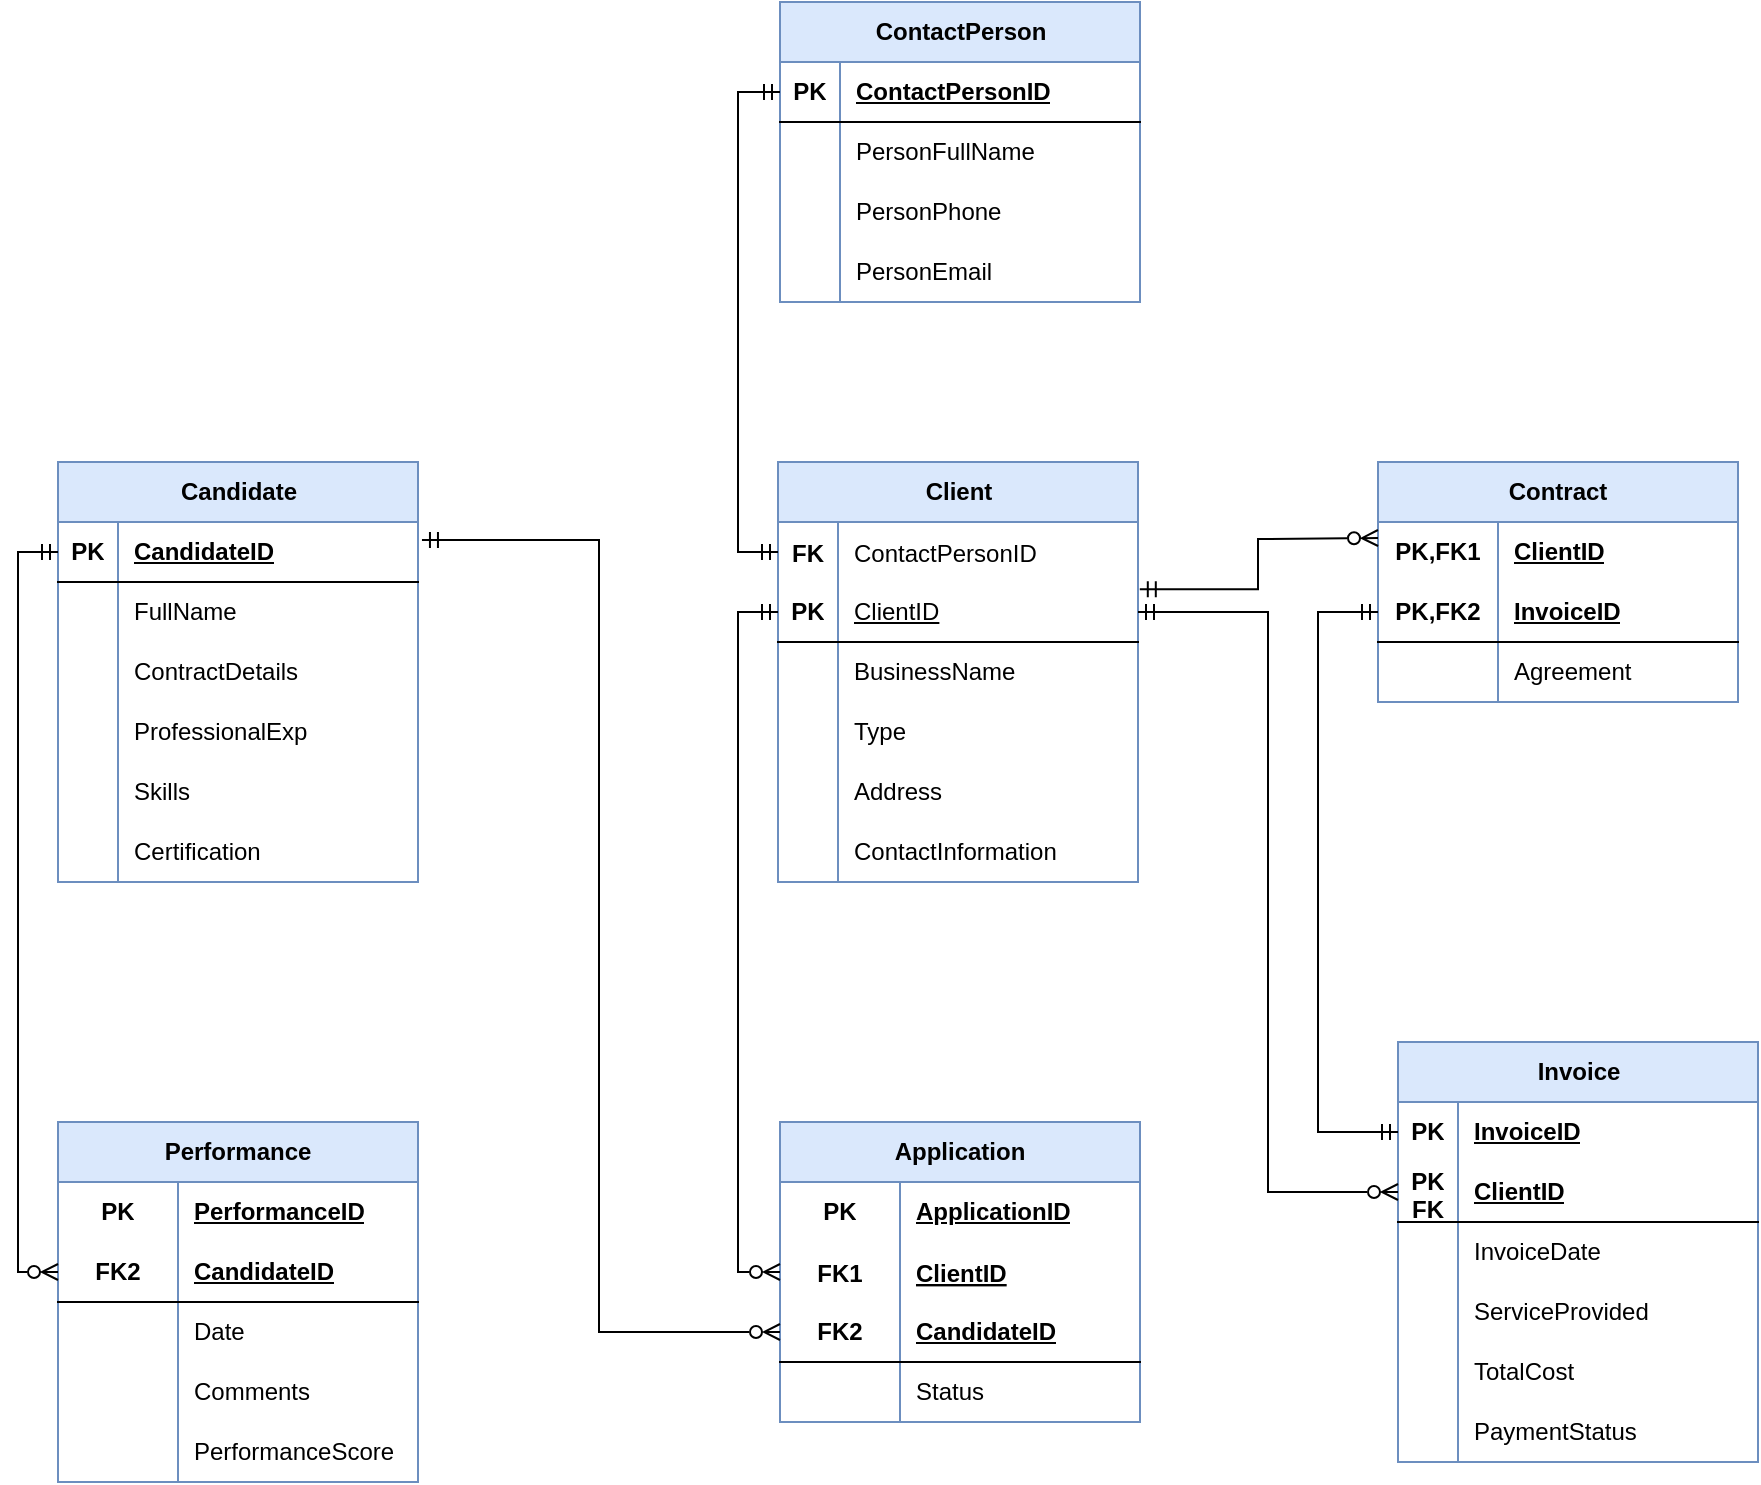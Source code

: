<mxfile version="24.8.4">
  <diagram name="Page-1" id="iANdqL5UlR2RPVAEIZ3q">
    <mxGraphModel dx="1246" dy="1506" grid="1" gridSize="10" guides="1" tooltips="1" connect="1" arrows="1" fold="1" page="1" pageScale="1" pageWidth="850" pageHeight="1100" math="0" shadow="0">
      <root>
        <mxCell id="0" />
        <mxCell id="1" parent="0" />
        <mxCell id="3N-NfQqyxG1lytPHWTCy-1" value="Candidate" style="shape=table;startSize=30;container=1;collapsible=1;childLayout=tableLayout;fixedRows=1;rowLines=0;fontStyle=1;align=center;resizeLast=1;html=1;fillColor=#dae8fc;strokeColor=#6c8ebf;" parent="1" vertex="1">
          <mxGeometry x="50" y="60" width="180" height="210" as="geometry" />
        </mxCell>
        <mxCell id="3N-NfQqyxG1lytPHWTCy-2" value="" style="shape=tableRow;horizontal=0;startSize=0;swimlaneHead=0;swimlaneBody=0;fillColor=none;collapsible=0;dropTarget=0;points=[[0,0.5],[1,0.5]];portConstraint=eastwest;top=0;left=0;right=0;bottom=1;" parent="3N-NfQqyxG1lytPHWTCy-1" vertex="1">
          <mxGeometry y="30" width="180" height="30" as="geometry" />
        </mxCell>
        <mxCell id="3N-NfQqyxG1lytPHWTCy-3" value="PK" style="shape=partialRectangle;connectable=0;fillColor=none;top=0;left=0;bottom=0;right=0;fontStyle=1;overflow=hidden;whiteSpace=wrap;html=1;" parent="3N-NfQqyxG1lytPHWTCy-2" vertex="1">
          <mxGeometry width="30" height="30" as="geometry">
            <mxRectangle width="30" height="30" as="alternateBounds" />
          </mxGeometry>
        </mxCell>
        <mxCell id="3N-NfQqyxG1lytPHWTCy-4" value="CandidateID" style="shape=partialRectangle;connectable=0;fillColor=none;top=0;left=0;bottom=0;right=0;align=left;spacingLeft=6;fontStyle=5;overflow=hidden;whiteSpace=wrap;html=1;" parent="3N-NfQqyxG1lytPHWTCy-2" vertex="1">
          <mxGeometry x="30" width="150" height="30" as="geometry">
            <mxRectangle width="150" height="30" as="alternateBounds" />
          </mxGeometry>
        </mxCell>
        <mxCell id="3N-NfQqyxG1lytPHWTCy-5" value="" style="shape=tableRow;horizontal=0;startSize=0;swimlaneHead=0;swimlaneBody=0;fillColor=none;collapsible=0;dropTarget=0;points=[[0,0.5],[1,0.5]];portConstraint=eastwest;top=0;left=0;right=0;bottom=0;" parent="3N-NfQqyxG1lytPHWTCy-1" vertex="1">
          <mxGeometry y="60" width="180" height="30" as="geometry" />
        </mxCell>
        <mxCell id="3N-NfQqyxG1lytPHWTCy-6" value="" style="shape=partialRectangle;connectable=0;fillColor=none;top=0;left=0;bottom=0;right=0;editable=1;overflow=hidden;whiteSpace=wrap;html=1;" parent="3N-NfQqyxG1lytPHWTCy-5" vertex="1">
          <mxGeometry width="30" height="30" as="geometry">
            <mxRectangle width="30" height="30" as="alternateBounds" />
          </mxGeometry>
        </mxCell>
        <mxCell id="3N-NfQqyxG1lytPHWTCy-7" value="FullName" style="shape=partialRectangle;connectable=0;fillColor=none;top=0;left=0;bottom=0;right=0;align=left;spacingLeft=6;overflow=hidden;whiteSpace=wrap;html=1;" parent="3N-NfQqyxG1lytPHWTCy-5" vertex="1">
          <mxGeometry x="30" width="150" height="30" as="geometry">
            <mxRectangle width="150" height="30" as="alternateBounds" />
          </mxGeometry>
        </mxCell>
        <mxCell id="3N-NfQqyxG1lytPHWTCy-8" value="" style="shape=tableRow;horizontal=0;startSize=0;swimlaneHead=0;swimlaneBody=0;fillColor=none;collapsible=0;dropTarget=0;points=[[0,0.5],[1,0.5]];portConstraint=eastwest;top=0;left=0;right=0;bottom=0;" parent="3N-NfQqyxG1lytPHWTCy-1" vertex="1">
          <mxGeometry y="90" width="180" height="30" as="geometry" />
        </mxCell>
        <mxCell id="3N-NfQqyxG1lytPHWTCy-9" value="" style="shape=partialRectangle;connectable=0;fillColor=none;top=0;left=0;bottom=0;right=0;editable=1;overflow=hidden;whiteSpace=wrap;html=1;" parent="3N-NfQqyxG1lytPHWTCy-8" vertex="1">
          <mxGeometry width="30" height="30" as="geometry">
            <mxRectangle width="30" height="30" as="alternateBounds" />
          </mxGeometry>
        </mxCell>
        <mxCell id="3N-NfQqyxG1lytPHWTCy-10" value="ContractDetails" style="shape=partialRectangle;connectable=0;fillColor=none;top=0;left=0;bottom=0;right=0;align=left;spacingLeft=6;overflow=hidden;whiteSpace=wrap;html=1;" parent="3N-NfQqyxG1lytPHWTCy-8" vertex="1">
          <mxGeometry x="30" width="150" height="30" as="geometry">
            <mxRectangle width="150" height="30" as="alternateBounds" />
          </mxGeometry>
        </mxCell>
        <mxCell id="3N-NfQqyxG1lytPHWTCy-11" value="" style="shape=tableRow;horizontal=0;startSize=0;swimlaneHead=0;swimlaneBody=0;fillColor=none;collapsible=0;dropTarget=0;points=[[0,0.5],[1,0.5]];portConstraint=eastwest;top=0;left=0;right=0;bottom=0;" parent="3N-NfQqyxG1lytPHWTCy-1" vertex="1">
          <mxGeometry y="120" width="180" height="30" as="geometry" />
        </mxCell>
        <mxCell id="3N-NfQqyxG1lytPHWTCy-12" value="" style="shape=partialRectangle;connectable=0;fillColor=none;top=0;left=0;bottom=0;right=0;editable=1;overflow=hidden;whiteSpace=wrap;html=1;" parent="3N-NfQqyxG1lytPHWTCy-11" vertex="1">
          <mxGeometry width="30" height="30" as="geometry">
            <mxRectangle width="30" height="30" as="alternateBounds" />
          </mxGeometry>
        </mxCell>
        <mxCell id="3N-NfQqyxG1lytPHWTCy-13" value="ProfessionalExp" style="shape=partialRectangle;connectable=0;fillColor=none;top=0;left=0;bottom=0;right=0;align=left;spacingLeft=6;overflow=hidden;whiteSpace=wrap;html=1;" parent="3N-NfQqyxG1lytPHWTCy-11" vertex="1">
          <mxGeometry x="30" width="150" height="30" as="geometry">
            <mxRectangle width="150" height="30" as="alternateBounds" />
          </mxGeometry>
        </mxCell>
        <mxCell id="3N-NfQqyxG1lytPHWTCy-14" value="" style="shape=tableRow;horizontal=0;startSize=0;swimlaneHead=0;swimlaneBody=0;fillColor=none;collapsible=0;dropTarget=0;points=[[0,0.5],[1,0.5]];portConstraint=eastwest;top=0;left=0;right=0;bottom=0;" parent="3N-NfQqyxG1lytPHWTCy-1" vertex="1">
          <mxGeometry y="150" width="180" height="30" as="geometry" />
        </mxCell>
        <mxCell id="3N-NfQqyxG1lytPHWTCy-15" value="" style="shape=partialRectangle;connectable=0;fillColor=none;top=0;left=0;bottom=0;right=0;editable=1;overflow=hidden;whiteSpace=wrap;html=1;" parent="3N-NfQqyxG1lytPHWTCy-14" vertex="1">
          <mxGeometry width="30" height="30" as="geometry">
            <mxRectangle width="30" height="30" as="alternateBounds" />
          </mxGeometry>
        </mxCell>
        <mxCell id="3N-NfQqyxG1lytPHWTCy-16" value="Skills" style="shape=partialRectangle;connectable=0;fillColor=none;top=0;left=0;bottom=0;right=0;align=left;spacingLeft=6;overflow=hidden;whiteSpace=wrap;html=1;" parent="3N-NfQqyxG1lytPHWTCy-14" vertex="1">
          <mxGeometry x="30" width="150" height="30" as="geometry">
            <mxRectangle width="150" height="30" as="alternateBounds" />
          </mxGeometry>
        </mxCell>
        <mxCell id="3N-NfQqyxG1lytPHWTCy-17" value="" style="shape=tableRow;horizontal=0;startSize=0;swimlaneHead=0;swimlaneBody=0;fillColor=none;collapsible=0;dropTarget=0;points=[[0,0.5],[1,0.5]];portConstraint=eastwest;top=0;left=0;right=0;bottom=0;" parent="3N-NfQqyxG1lytPHWTCy-1" vertex="1">
          <mxGeometry y="180" width="180" height="30" as="geometry" />
        </mxCell>
        <mxCell id="3N-NfQqyxG1lytPHWTCy-18" value="" style="shape=partialRectangle;connectable=0;fillColor=none;top=0;left=0;bottom=0;right=0;editable=1;overflow=hidden;whiteSpace=wrap;html=1;" parent="3N-NfQqyxG1lytPHWTCy-17" vertex="1">
          <mxGeometry width="30" height="30" as="geometry">
            <mxRectangle width="30" height="30" as="alternateBounds" />
          </mxGeometry>
        </mxCell>
        <mxCell id="3N-NfQqyxG1lytPHWTCy-19" value="Certification" style="shape=partialRectangle;connectable=0;fillColor=none;top=0;left=0;bottom=0;right=0;align=left;spacingLeft=6;overflow=hidden;whiteSpace=wrap;html=1;" parent="3N-NfQqyxG1lytPHWTCy-17" vertex="1">
          <mxGeometry x="30" width="150" height="30" as="geometry">
            <mxRectangle width="150" height="30" as="alternateBounds" />
          </mxGeometry>
        </mxCell>
        <mxCell id="3N-NfQqyxG1lytPHWTCy-23" value="Client" style="shape=table;startSize=30;container=1;collapsible=1;childLayout=tableLayout;fixedRows=1;rowLines=0;fontStyle=1;align=center;resizeLast=1;html=1;fillColor=#dae8fc;strokeColor=#6c8ebf;" parent="1" vertex="1">
          <mxGeometry x="410" y="60" width="180" height="210" as="geometry" />
        </mxCell>
        <mxCell id="3N-NfQqyxG1lytPHWTCy-166" value="" style="shape=tableRow;horizontal=0;startSize=0;swimlaneHead=0;swimlaneBody=0;fillColor=none;collapsible=0;dropTarget=0;points=[[0,0.5],[1,0.5]];portConstraint=eastwest;top=0;left=0;right=0;bottom=0;" parent="3N-NfQqyxG1lytPHWTCy-23" vertex="1">
          <mxGeometry y="30" width="180" height="30" as="geometry" />
        </mxCell>
        <mxCell id="3N-NfQqyxG1lytPHWTCy-167" value="FK" style="shape=partialRectangle;connectable=0;fillColor=none;top=0;left=0;bottom=0;right=0;editable=1;overflow=hidden;fontStyle=1" parent="3N-NfQqyxG1lytPHWTCy-166" vertex="1">
          <mxGeometry width="30" height="30" as="geometry">
            <mxRectangle width="30" height="30" as="alternateBounds" />
          </mxGeometry>
        </mxCell>
        <mxCell id="3N-NfQqyxG1lytPHWTCy-168" value="ContactPersonID" style="shape=partialRectangle;connectable=0;fillColor=none;top=0;left=0;bottom=0;right=0;align=left;spacingLeft=6;overflow=hidden;" parent="3N-NfQqyxG1lytPHWTCy-166" vertex="1">
          <mxGeometry x="30" width="150" height="30" as="geometry">
            <mxRectangle width="150" height="30" as="alternateBounds" />
          </mxGeometry>
        </mxCell>
        <mxCell id="3N-NfQqyxG1lytPHWTCy-24" value="" style="shape=tableRow;horizontal=0;startSize=0;swimlaneHead=0;swimlaneBody=0;fillColor=none;collapsible=0;dropTarget=0;points=[[0,0.5],[1,0.5]];portConstraint=eastwest;top=0;left=0;right=0;bottom=1;" parent="3N-NfQqyxG1lytPHWTCy-23" vertex="1">
          <mxGeometry y="60" width="180" height="30" as="geometry" />
        </mxCell>
        <mxCell id="3N-NfQqyxG1lytPHWTCy-25" value="PK" style="shape=partialRectangle;connectable=0;fillColor=none;top=0;left=0;bottom=0;right=0;fontStyle=1;overflow=hidden;whiteSpace=wrap;html=1;" parent="3N-NfQqyxG1lytPHWTCy-24" vertex="1">
          <mxGeometry width="30" height="30" as="geometry">
            <mxRectangle width="30" height="30" as="alternateBounds" />
          </mxGeometry>
        </mxCell>
        <mxCell id="3N-NfQqyxG1lytPHWTCy-26" value="&lt;span style=&quot;font-weight: 400; text-wrap-mode: nowrap;&quot;&gt;ClientID&lt;/span&gt;" style="shape=partialRectangle;connectable=0;fillColor=none;top=0;left=0;bottom=0;right=0;align=left;spacingLeft=6;fontStyle=5;overflow=hidden;whiteSpace=wrap;html=1;" parent="3N-NfQqyxG1lytPHWTCy-24" vertex="1">
          <mxGeometry x="30" width="150" height="30" as="geometry">
            <mxRectangle width="150" height="30" as="alternateBounds" />
          </mxGeometry>
        </mxCell>
        <mxCell id="3N-NfQqyxG1lytPHWTCy-27" value="" style="shape=tableRow;horizontal=0;startSize=0;swimlaneHead=0;swimlaneBody=0;fillColor=none;collapsible=0;dropTarget=0;points=[[0,0.5],[1,0.5]];portConstraint=eastwest;top=0;left=0;right=0;bottom=0;" parent="3N-NfQqyxG1lytPHWTCy-23" vertex="1">
          <mxGeometry y="90" width="180" height="30" as="geometry" />
        </mxCell>
        <mxCell id="3N-NfQqyxG1lytPHWTCy-28" value="" style="shape=partialRectangle;connectable=0;fillColor=none;top=0;left=0;bottom=0;right=0;editable=1;overflow=hidden;whiteSpace=wrap;html=1;" parent="3N-NfQqyxG1lytPHWTCy-27" vertex="1">
          <mxGeometry width="30" height="30" as="geometry">
            <mxRectangle width="30" height="30" as="alternateBounds" />
          </mxGeometry>
        </mxCell>
        <mxCell id="3N-NfQqyxG1lytPHWTCy-29" value="BusinessName" style="shape=partialRectangle;connectable=0;fillColor=none;top=0;left=0;bottom=0;right=0;align=left;spacingLeft=6;overflow=hidden;whiteSpace=wrap;html=1;" parent="3N-NfQqyxG1lytPHWTCy-27" vertex="1">
          <mxGeometry x="30" width="150" height="30" as="geometry">
            <mxRectangle width="150" height="30" as="alternateBounds" />
          </mxGeometry>
        </mxCell>
        <mxCell id="3N-NfQqyxG1lytPHWTCy-33" value="" style="shape=tableRow;horizontal=0;startSize=0;swimlaneHead=0;swimlaneBody=0;fillColor=none;collapsible=0;dropTarget=0;points=[[0,0.5],[1,0.5]];portConstraint=eastwest;top=0;left=0;right=0;bottom=0;" parent="3N-NfQqyxG1lytPHWTCy-23" vertex="1">
          <mxGeometry y="120" width="180" height="30" as="geometry" />
        </mxCell>
        <mxCell id="3N-NfQqyxG1lytPHWTCy-34" value="" style="shape=partialRectangle;connectable=0;fillColor=none;top=0;left=0;bottom=0;right=0;editable=1;overflow=hidden;whiteSpace=wrap;html=1;" parent="3N-NfQqyxG1lytPHWTCy-33" vertex="1">
          <mxGeometry width="30" height="30" as="geometry">
            <mxRectangle width="30" height="30" as="alternateBounds" />
          </mxGeometry>
        </mxCell>
        <mxCell id="3N-NfQqyxG1lytPHWTCy-35" value="Type" style="shape=partialRectangle;connectable=0;fillColor=none;top=0;left=0;bottom=0;right=0;align=left;spacingLeft=6;overflow=hidden;whiteSpace=wrap;html=1;" parent="3N-NfQqyxG1lytPHWTCy-33" vertex="1">
          <mxGeometry x="30" width="150" height="30" as="geometry">
            <mxRectangle width="150" height="30" as="alternateBounds" />
          </mxGeometry>
        </mxCell>
        <mxCell id="3N-NfQqyxG1lytPHWTCy-36" value="" style="shape=tableRow;horizontal=0;startSize=0;swimlaneHead=0;swimlaneBody=0;fillColor=none;collapsible=0;dropTarget=0;points=[[0,0.5],[1,0.5]];portConstraint=eastwest;top=0;left=0;right=0;bottom=0;" parent="3N-NfQqyxG1lytPHWTCy-23" vertex="1">
          <mxGeometry y="150" width="180" height="30" as="geometry" />
        </mxCell>
        <mxCell id="3N-NfQqyxG1lytPHWTCy-37" value="" style="shape=partialRectangle;connectable=0;fillColor=none;top=0;left=0;bottom=0;right=0;editable=1;overflow=hidden;whiteSpace=wrap;html=1;" parent="3N-NfQqyxG1lytPHWTCy-36" vertex="1">
          <mxGeometry width="30" height="30" as="geometry">
            <mxRectangle width="30" height="30" as="alternateBounds" />
          </mxGeometry>
        </mxCell>
        <mxCell id="3N-NfQqyxG1lytPHWTCy-38" value="Address" style="shape=partialRectangle;connectable=0;fillColor=none;top=0;left=0;bottom=0;right=0;align=left;spacingLeft=6;overflow=hidden;whiteSpace=wrap;html=1;" parent="3N-NfQqyxG1lytPHWTCy-36" vertex="1">
          <mxGeometry x="30" width="150" height="30" as="geometry">
            <mxRectangle width="150" height="30" as="alternateBounds" />
          </mxGeometry>
        </mxCell>
        <mxCell id="3N-NfQqyxG1lytPHWTCy-39" value="" style="shape=tableRow;horizontal=0;startSize=0;swimlaneHead=0;swimlaneBody=0;fillColor=none;collapsible=0;dropTarget=0;points=[[0,0.5],[1,0.5]];portConstraint=eastwest;top=0;left=0;right=0;bottom=0;" parent="3N-NfQqyxG1lytPHWTCy-23" vertex="1">
          <mxGeometry y="180" width="180" height="30" as="geometry" />
        </mxCell>
        <mxCell id="3N-NfQqyxG1lytPHWTCy-40" value="" style="shape=partialRectangle;connectable=0;fillColor=none;top=0;left=0;bottom=0;right=0;editable=1;overflow=hidden;whiteSpace=wrap;html=1;" parent="3N-NfQqyxG1lytPHWTCy-39" vertex="1">
          <mxGeometry width="30" height="30" as="geometry">
            <mxRectangle width="30" height="30" as="alternateBounds" />
          </mxGeometry>
        </mxCell>
        <mxCell id="3N-NfQqyxG1lytPHWTCy-41" value="ContactInformation" style="shape=partialRectangle;connectable=0;fillColor=none;top=0;left=0;bottom=0;right=0;align=left;spacingLeft=6;overflow=hidden;whiteSpace=wrap;html=1;" parent="3N-NfQqyxG1lytPHWTCy-39" vertex="1">
          <mxGeometry x="30" width="150" height="30" as="geometry">
            <mxRectangle width="150" height="30" as="alternateBounds" />
          </mxGeometry>
        </mxCell>
        <mxCell id="3N-NfQqyxG1lytPHWTCy-55" value="Invoice" style="shape=table;startSize=30;container=1;collapsible=1;childLayout=tableLayout;fixedRows=1;rowLines=0;fontStyle=1;align=center;resizeLast=1;html=1;fillColor=#dae8fc;strokeColor=#6c8ebf;" parent="1" vertex="1">
          <mxGeometry x="720" y="350" width="180" height="210" as="geometry" />
        </mxCell>
        <mxCell id="3N-NfQqyxG1lytPHWTCy-148" value="" style="shape=tableRow;horizontal=0;startSize=0;swimlaneHead=0;swimlaneBody=0;fillColor=none;collapsible=0;dropTarget=0;points=[[0,0.5],[1,0.5]];portConstraint=eastwest;top=0;left=0;right=0;bottom=0;" parent="3N-NfQqyxG1lytPHWTCy-55" vertex="1">
          <mxGeometry y="30" width="180" height="30" as="geometry" />
        </mxCell>
        <mxCell id="3N-NfQqyxG1lytPHWTCy-149" value="&lt;b&gt;PK&lt;/b&gt;" style="shape=partialRectangle;connectable=0;fillColor=none;top=0;left=0;bottom=0;right=0;fontStyle=0;overflow=hidden;whiteSpace=wrap;html=1;" parent="3N-NfQqyxG1lytPHWTCy-148" vertex="1">
          <mxGeometry width="30" height="30" as="geometry">
            <mxRectangle width="30" height="30" as="alternateBounds" />
          </mxGeometry>
        </mxCell>
        <mxCell id="3N-NfQqyxG1lytPHWTCy-150" value="&lt;span style=&quot;font-weight: 700; text-decoration-line: underline;&quot;&gt;InvoiceID&lt;/span&gt;" style="shape=partialRectangle;connectable=0;fillColor=none;top=0;left=0;bottom=0;right=0;align=left;spacingLeft=6;fontStyle=0;overflow=hidden;whiteSpace=wrap;html=1;" parent="3N-NfQqyxG1lytPHWTCy-148" vertex="1">
          <mxGeometry x="30" width="150" height="30" as="geometry">
            <mxRectangle width="150" height="30" as="alternateBounds" />
          </mxGeometry>
        </mxCell>
        <mxCell id="3N-NfQqyxG1lytPHWTCy-56" value="" style="shape=tableRow;horizontal=0;startSize=0;swimlaneHead=0;swimlaneBody=0;fillColor=none;collapsible=0;dropTarget=0;points=[[0,0.5],[1,0.5]];portConstraint=eastwest;top=0;left=0;right=0;bottom=1;" parent="3N-NfQqyxG1lytPHWTCy-55" vertex="1">
          <mxGeometry y="60" width="180" height="30" as="geometry" />
        </mxCell>
        <mxCell id="3N-NfQqyxG1lytPHWTCy-57" value="PK&lt;div&gt;FK&lt;/div&gt;" style="shape=partialRectangle;connectable=0;fillColor=none;top=0;left=0;bottom=0;right=0;fontStyle=1;overflow=hidden;whiteSpace=wrap;html=1;" parent="3N-NfQqyxG1lytPHWTCy-56" vertex="1">
          <mxGeometry width="30" height="30" as="geometry">
            <mxRectangle width="30" height="30" as="alternateBounds" />
          </mxGeometry>
        </mxCell>
        <mxCell id="3N-NfQqyxG1lytPHWTCy-58" value="ClientID" style="shape=partialRectangle;connectable=0;fillColor=none;top=0;left=0;bottom=0;right=0;align=left;spacingLeft=6;fontStyle=5;overflow=hidden;whiteSpace=wrap;html=1;" parent="3N-NfQqyxG1lytPHWTCy-56" vertex="1">
          <mxGeometry x="30" width="150" height="30" as="geometry">
            <mxRectangle width="150" height="30" as="alternateBounds" />
          </mxGeometry>
        </mxCell>
        <mxCell id="3N-NfQqyxG1lytPHWTCy-59" value="" style="shape=tableRow;horizontal=0;startSize=0;swimlaneHead=0;swimlaneBody=0;fillColor=none;collapsible=0;dropTarget=0;points=[[0,0.5],[1,0.5]];portConstraint=eastwest;top=0;left=0;right=0;bottom=0;" parent="3N-NfQqyxG1lytPHWTCy-55" vertex="1">
          <mxGeometry y="90" width="180" height="30" as="geometry" />
        </mxCell>
        <mxCell id="3N-NfQqyxG1lytPHWTCy-60" value="" style="shape=partialRectangle;connectable=0;fillColor=none;top=0;left=0;bottom=0;right=0;editable=1;overflow=hidden;whiteSpace=wrap;html=1;" parent="3N-NfQqyxG1lytPHWTCy-59" vertex="1">
          <mxGeometry width="30" height="30" as="geometry">
            <mxRectangle width="30" height="30" as="alternateBounds" />
          </mxGeometry>
        </mxCell>
        <mxCell id="3N-NfQqyxG1lytPHWTCy-61" value="InvoiceDate" style="shape=partialRectangle;connectable=0;fillColor=none;top=0;left=0;bottom=0;right=0;align=left;spacingLeft=6;overflow=hidden;whiteSpace=wrap;html=1;" parent="3N-NfQqyxG1lytPHWTCy-59" vertex="1">
          <mxGeometry x="30" width="150" height="30" as="geometry">
            <mxRectangle width="150" height="30" as="alternateBounds" />
          </mxGeometry>
        </mxCell>
        <mxCell id="3N-NfQqyxG1lytPHWTCy-62" value="" style="shape=tableRow;horizontal=0;startSize=0;swimlaneHead=0;swimlaneBody=0;fillColor=none;collapsible=0;dropTarget=0;points=[[0,0.5],[1,0.5]];portConstraint=eastwest;top=0;left=0;right=0;bottom=0;" parent="3N-NfQqyxG1lytPHWTCy-55" vertex="1">
          <mxGeometry y="120" width="180" height="30" as="geometry" />
        </mxCell>
        <mxCell id="3N-NfQqyxG1lytPHWTCy-63" value="" style="shape=partialRectangle;connectable=0;fillColor=none;top=0;left=0;bottom=0;right=0;editable=1;overflow=hidden;whiteSpace=wrap;html=1;" parent="3N-NfQqyxG1lytPHWTCy-62" vertex="1">
          <mxGeometry width="30" height="30" as="geometry">
            <mxRectangle width="30" height="30" as="alternateBounds" />
          </mxGeometry>
        </mxCell>
        <mxCell id="3N-NfQqyxG1lytPHWTCy-64" value="ServiceProvided" style="shape=partialRectangle;connectable=0;fillColor=none;top=0;left=0;bottom=0;right=0;align=left;spacingLeft=6;overflow=hidden;whiteSpace=wrap;html=1;" parent="3N-NfQqyxG1lytPHWTCy-62" vertex="1">
          <mxGeometry x="30" width="150" height="30" as="geometry">
            <mxRectangle width="150" height="30" as="alternateBounds" />
          </mxGeometry>
        </mxCell>
        <mxCell id="3N-NfQqyxG1lytPHWTCy-65" value="" style="shape=tableRow;horizontal=0;startSize=0;swimlaneHead=0;swimlaneBody=0;fillColor=none;collapsible=0;dropTarget=0;points=[[0,0.5],[1,0.5]];portConstraint=eastwest;top=0;left=0;right=0;bottom=0;" parent="3N-NfQqyxG1lytPHWTCy-55" vertex="1">
          <mxGeometry y="150" width="180" height="30" as="geometry" />
        </mxCell>
        <mxCell id="3N-NfQqyxG1lytPHWTCy-66" value="" style="shape=partialRectangle;connectable=0;fillColor=none;top=0;left=0;bottom=0;right=0;editable=1;overflow=hidden;whiteSpace=wrap;html=1;" parent="3N-NfQqyxG1lytPHWTCy-65" vertex="1">
          <mxGeometry width="30" height="30" as="geometry">
            <mxRectangle width="30" height="30" as="alternateBounds" />
          </mxGeometry>
        </mxCell>
        <mxCell id="3N-NfQqyxG1lytPHWTCy-67" value="TotalCost" style="shape=partialRectangle;connectable=0;fillColor=none;top=0;left=0;bottom=0;right=0;align=left;spacingLeft=6;overflow=hidden;whiteSpace=wrap;html=1;" parent="3N-NfQqyxG1lytPHWTCy-65" vertex="1">
          <mxGeometry x="30" width="150" height="30" as="geometry">
            <mxRectangle width="150" height="30" as="alternateBounds" />
          </mxGeometry>
        </mxCell>
        <mxCell id="3N-NfQqyxG1lytPHWTCy-81" value="" style="shape=tableRow;horizontal=0;startSize=0;swimlaneHead=0;swimlaneBody=0;fillColor=none;collapsible=0;dropTarget=0;points=[[0,0.5],[1,0.5]];portConstraint=eastwest;top=0;left=0;right=0;bottom=0;" parent="3N-NfQqyxG1lytPHWTCy-55" vertex="1">
          <mxGeometry y="180" width="180" height="30" as="geometry" />
        </mxCell>
        <mxCell id="3N-NfQqyxG1lytPHWTCy-82" value="" style="shape=partialRectangle;connectable=0;fillColor=none;top=0;left=0;bottom=0;right=0;editable=1;overflow=hidden;whiteSpace=wrap;html=1;" parent="3N-NfQqyxG1lytPHWTCy-81" vertex="1">
          <mxGeometry width="30" height="30" as="geometry">
            <mxRectangle width="30" height="30" as="alternateBounds" />
          </mxGeometry>
        </mxCell>
        <mxCell id="3N-NfQqyxG1lytPHWTCy-83" value="PaymentStatus" style="shape=partialRectangle;connectable=0;fillColor=none;top=0;left=0;bottom=0;right=0;align=left;spacingLeft=6;overflow=hidden;whiteSpace=wrap;html=1;" parent="3N-NfQqyxG1lytPHWTCy-81" vertex="1">
          <mxGeometry x="30" width="150" height="30" as="geometry">
            <mxRectangle width="150" height="30" as="alternateBounds" />
          </mxGeometry>
        </mxCell>
        <mxCell id="3N-NfQqyxG1lytPHWTCy-68" value="Contract" style="shape=table;startSize=30;container=1;collapsible=1;childLayout=tableLayout;fixedRows=1;rowLines=0;fontStyle=1;align=center;resizeLast=1;html=1;whiteSpace=wrap;fillColor=#dae8fc;strokeColor=#6c8ebf;" parent="1" vertex="1">
          <mxGeometry x="710" y="60" width="180" height="120" as="geometry" />
        </mxCell>
        <mxCell id="3N-NfQqyxG1lytPHWTCy-69" value="" style="shape=tableRow;horizontal=0;startSize=0;swimlaneHead=0;swimlaneBody=0;fillColor=none;collapsible=0;dropTarget=0;points=[[0,0.5],[1,0.5]];portConstraint=eastwest;top=0;left=0;right=0;bottom=0;html=1;" parent="3N-NfQqyxG1lytPHWTCy-68" vertex="1">
          <mxGeometry y="30" width="180" height="30" as="geometry" />
        </mxCell>
        <mxCell id="3N-NfQqyxG1lytPHWTCy-70" value="PK,FK1" style="shape=partialRectangle;connectable=0;fillColor=none;top=0;left=0;bottom=0;right=0;fontStyle=1;overflow=hidden;html=1;whiteSpace=wrap;" parent="3N-NfQqyxG1lytPHWTCy-69" vertex="1">
          <mxGeometry width="60" height="30" as="geometry">
            <mxRectangle width="60" height="30" as="alternateBounds" />
          </mxGeometry>
        </mxCell>
        <mxCell id="3N-NfQqyxG1lytPHWTCy-71" value="ClientID" style="shape=partialRectangle;connectable=0;fillColor=none;top=0;left=0;bottom=0;right=0;align=left;spacingLeft=6;fontStyle=5;overflow=hidden;html=1;whiteSpace=wrap;" parent="3N-NfQqyxG1lytPHWTCy-69" vertex="1">
          <mxGeometry x="60" width="120" height="30" as="geometry">
            <mxRectangle width="120" height="30" as="alternateBounds" />
          </mxGeometry>
        </mxCell>
        <mxCell id="3N-NfQqyxG1lytPHWTCy-72" value="" style="shape=tableRow;horizontal=0;startSize=0;swimlaneHead=0;swimlaneBody=0;fillColor=none;collapsible=0;dropTarget=0;points=[[0,0.5],[1,0.5]];portConstraint=eastwest;top=0;left=0;right=0;bottom=1;html=1;" parent="3N-NfQqyxG1lytPHWTCy-68" vertex="1">
          <mxGeometry y="60" width="180" height="30" as="geometry" />
        </mxCell>
        <mxCell id="3N-NfQqyxG1lytPHWTCy-73" value="PK,FK2" style="shape=partialRectangle;connectable=0;fillColor=none;top=0;left=0;bottom=0;right=0;fontStyle=1;overflow=hidden;html=1;whiteSpace=wrap;" parent="3N-NfQqyxG1lytPHWTCy-72" vertex="1">
          <mxGeometry width="60" height="30" as="geometry">
            <mxRectangle width="60" height="30" as="alternateBounds" />
          </mxGeometry>
        </mxCell>
        <mxCell id="3N-NfQqyxG1lytPHWTCy-74" value="InvoiceID" style="shape=partialRectangle;connectable=0;fillColor=none;top=0;left=0;bottom=0;right=0;align=left;spacingLeft=6;fontStyle=5;overflow=hidden;html=1;whiteSpace=wrap;" parent="3N-NfQqyxG1lytPHWTCy-72" vertex="1">
          <mxGeometry x="60" width="120" height="30" as="geometry">
            <mxRectangle width="120" height="30" as="alternateBounds" />
          </mxGeometry>
        </mxCell>
        <mxCell id="3N-NfQqyxG1lytPHWTCy-75" value="" style="shape=tableRow;horizontal=0;startSize=0;swimlaneHead=0;swimlaneBody=0;fillColor=none;collapsible=0;dropTarget=0;points=[[0,0.5],[1,0.5]];portConstraint=eastwest;top=0;left=0;right=0;bottom=0;html=1;" parent="3N-NfQqyxG1lytPHWTCy-68" vertex="1">
          <mxGeometry y="90" width="180" height="30" as="geometry" />
        </mxCell>
        <mxCell id="3N-NfQqyxG1lytPHWTCy-76" value="" style="shape=partialRectangle;connectable=0;fillColor=none;top=0;left=0;bottom=0;right=0;editable=1;overflow=hidden;html=1;whiteSpace=wrap;" parent="3N-NfQqyxG1lytPHWTCy-75" vertex="1">
          <mxGeometry width="60" height="30" as="geometry">
            <mxRectangle width="60" height="30" as="alternateBounds" />
          </mxGeometry>
        </mxCell>
        <mxCell id="3N-NfQqyxG1lytPHWTCy-77" value="Agreement" style="shape=partialRectangle;connectable=0;fillColor=none;top=0;left=0;bottom=0;right=0;align=left;spacingLeft=6;overflow=hidden;html=1;whiteSpace=wrap;" parent="3N-NfQqyxG1lytPHWTCy-75" vertex="1">
          <mxGeometry x="60" width="120" height="30" as="geometry">
            <mxRectangle width="120" height="30" as="alternateBounds" />
          </mxGeometry>
        </mxCell>
        <mxCell id="3N-NfQqyxG1lytPHWTCy-100" value="Application" style="shape=table;startSize=30;container=1;collapsible=1;childLayout=tableLayout;fixedRows=1;rowLines=0;fontStyle=1;align=center;resizeLast=1;html=1;whiteSpace=wrap;fillColor=#dae8fc;strokeColor=#6c8ebf;" parent="1" vertex="1">
          <mxGeometry x="411" y="390" width="180" height="150" as="geometry" />
        </mxCell>
        <mxCell id="3N-NfQqyxG1lytPHWTCy-101" value="" style="shape=tableRow;horizontal=0;startSize=0;swimlaneHead=0;swimlaneBody=0;fillColor=none;collapsible=0;dropTarget=0;points=[[0,0.5],[1,0.5]];portConstraint=eastwest;top=0;left=0;right=0;bottom=0;html=1;" parent="3N-NfQqyxG1lytPHWTCy-100" vertex="1">
          <mxGeometry y="30" width="180" height="30" as="geometry" />
        </mxCell>
        <mxCell id="3N-NfQqyxG1lytPHWTCy-102" value="PK" style="shape=partialRectangle;connectable=0;fillColor=none;top=0;left=0;bottom=0;right=0;fontStyle=1;overflow=hidden;html=1;whiteSpace=wrap;" parent="3N-NfQqyxG1lytPHWTCy-101" vertex="1">
          <mxGeometry width="60" height="30" as="geometry">
            <mxRectangle width="60" height="30" as="alternateBounds" />
          </mxGeometry>
        </mxCell>
        <mxCell id="3N-NfQqyxG1lytPHWTCy-103" value="ApplicationID" style="shape=partialRectangle;connectable=0;fillColor=none;top=0;left=0;bottom=0;right=0;align=left;spacingLeft=6;fontStyle=5;overflow=hidden;html=1;whiteSpace=wrap;" parent="3N-NfQqyxG1lytPHWTCy-101" vertex="1">
          <mxGeometry x="60" width="120" height="30" as="geometry">
            <mxRectangle width="120" height="30" as="alternateBounds" />
          </mxGeometry>
        </mxCell>
        <mxCell id="3N-NfQqyxG1lytPHWTCy-114" value="" style="shape=tableRow;horizontal=0;startSize=0;swimlaneHead=0;swimlaneBody=0;fillColor=none;collapsible=0;dropTarget=0;points=[[0,0.5],[1,0.5]];portConstraint=eastwest;top=0;left=0;right=0;bottom=0;" parent="3N-NfQqyxG1lytPHWTCy-100" vertex="1">
          <mxGeometry y="60" width="180" height="30" as="geometry" />
        </mxCell>
        <mxCell id="3N-NfQqyxG1lytPHWTCy-115" value="FK1" style="shape=partialRectangle;connectable=0;fillColor=none;top=0;left=0;bottom=0;right=0;editable=1;overflow=hidden;fontStyle=1" parent="3N-NfQqyxG1lytPHWTCy-114" vertex="1">
          <mxGeometry width="60" height="30" as="geometry">
            <mxRectangle width="60" height="30" as="alternateBounds" />
          </mxGeometry>
        </mxCell>
        <mxCell id="3N-NfQqyxG1lytPHWTCy-116" value="ClientID" style="shape=partialRectangle;connectable=0;fillColor=none;top=0;left=0;bottom=0;right=0;align=left;spacingLeft=6;overflow=hidden;fontStyle=5" parent="3N-NfQqyxG1lytPHWTCy-114" vertex="1">
          <mxGeometry x="60" width="120" height="30" as="geometry">
            <mxRectangle width="120" height="30" as="alternateBounds" />
          </mxGeometry>
        </mxCell>
        <mxCell id="3N-NfQqyxG1lytPHWTCy-104" value="" style="shape=tableRow;horizontal=0;startSize=0;swimlaneHead=0;swimlaneBody=0;fillColor=none;collapsible=0;dropTarget=0;points=[[0,0.5],[1,0.5]];portConstraint=eastwest;top=0;left=0;right=0;bottom=1;html=1;" parent="3N-NfQqyxG1lytPHWTCy-100" vertex="1">
          <mxGeometry y="90" width="180" height="30" as="geometry" />
        </mxCell>
        <mxCell id="3N-NfQqyxG1lytPHWTCy-105" value="FK2" style="shape=partialRectangle;connectable=0;fillColor=none;top=0;left=0;bottom=0;right=0;fontStyle=1;overflow=hidden;html=1;whiteSpace=wrap;" parent="3N-NfQqyxG1lytPHWTCy-104" vertex="1">
          <mxGeometry width="60" height="30" as="geometry">
            <mxRectangle width="60" height="30" as="alternateBounds" />
          </mxGeometry>
        </mxCell>
        <mxCell id="3N-NfQqyxG1lytPHWTCy-106" value="CandidateID" style="shape=partialRectangle;connectable=0;fillColor=none;top=0;left=0;bottom=0;right=0;align=left;spacingLeft=6;fontStyle=5;overflow=hidden;html=1;whiteSpace=wrap;" parent="3N-NfQqyxG1lytPHWTCy-104" vertex="1">
          <mxGeometry x="60" width="120" height="30" as="geometry">
            <mxRectangle width="120" height="30" as="alternateBounds" />
          </mxGeometry>
        </mxCell>
        <mxCell id="3N-NfQqyxG1lytPHWTCy-107" value="" style="shape=tableRow;horizontal=0;startSize=0;swimlaneHead=0;swimlaneBody=0;fillColor=none;collapsible=0;dropTarget=0;points=[[0,0.5],[1,0.5]];portConstraint=eastwest;top=0;left=0;right=0;bottom=0;html=1;" parent="3N-NfQqyxG1lytPHWTCy-100" vertex="1">
          <mxGeometry y="120" width="180" height="30" as="geometry" />
        </mxCell>
        <mxCell id="3N-NfQqyxG1lytPHWTCy-108" value="" style="shape=partialRectangle;connectable=0;fillColor=none;top=0;left=0;bottom=0;right=0;editable=1;overflow=hidden;html=1;whiteSpace=wrap;" parent="3N-NfQqyxG1lytPHWTCy-107" vertex="1">
          <mxGeometry width="60" height="30" as="geometry">
            <mxRectangle width="60" height="30" as="alternateBounds" />
          </mxGeometry>
        </mxCell>
        <mxCell id="3N-NfQqyxG1lytPHWTCy-109" value="Status" style="shape=partialRectangle;connectable=0;fillColor=none;top=0;left=0;bottom=0;right=0;align=left;spacingLeft=6;overflow=hidden;html=1;whiteSpace=wrap;" parent="3N-NfQqyxG1lytPHWTCy-107" vertex="1">
          <mxGeometry x="60" width="120" height="30" as="geometry">
            <mxRectangle width="120" height="30" as="alternateBounds" />
          </mxGeometry>
        </mxCell>
        <mxCell id="3N-NfQqyxG1lytPHWTCy-117" value="Performance" style="shape=table;startSize=30;container=1;collapsible=1;childLayout=tableLayout;fixedRows=1;rowLines=0;fontStyle=1;align=center;resizeLast=1;html=1;whiteSpace=wrap;fillColor=#dae8fc;strokeColor=#6c8ebf;" parent="1" vertex="1">
          <mxGeometry x="50" y="390" width="180" height="180" as="geometry" />
        </mxCell>
        <mxCell id="3N-NfQqyxG1lytPHWTCy-118" value="" style="shape=tableRow;horizontal=0;startSize=0;swimlaneHead=0;swimlaneBody=0;fillColor=none;collapsible=0;dropTarget=0;points=[[0,0.5],[1,0.5]];portConstraint=eastwest;top=0;left=0;right=0;bottom=0;html=1;" parent="3N-NfQqyxG1lytPHWTCy-117" vertex="1">
          <mxGeometry y="30" width="180" height="30" as="geometry" />
        </mxCell>
        <mxCell id="3N-NfQqyxG1lytPHWTCy-119" value="PK" style="shape=partialRectangle;connectable=0;fillColor=none;top=0;left=0;bottom=0;right=0;fontStyle=1;overflow=hidden;html=1;whiteSpace=wrap;" parent="3N-NfQqyxG1lytPHWTCy-118" vertex="1">
          <mxGeometry width="60" height="30" as="geometry">
            <mxRectangle width="60" height="30" as="alternateBounds" />
          </mxGeometry>
        </mxCell>
        <mxCell id="3N-NfQqyxG1lytPHWTCy-120" value="PerformanceID" style="shape=partialRectangle;connectable=0;fillColor=none;top=0;left=0;bottom=0;right=0;align=left;spacingLeft=6;fontStyle=5;overflow=hidden;html=1;whiteSpace=wrap;" parent="3N-NfQqyxG1lytPHWTCy-118" vertex="1">
          <mxGeometry x="60" width="120" height="30" as="geometry">
            <mxRectangle width="120" height="30" as="alternateBounds" />
          </mxGeometry>
        </mxCell>
        <mxCell id="3N-NfQqyxG1lytPHWTCy-121" value="" style="shape=tableRow;horizontal=0;startSize=0;swimlaneHead=0;swimlaneBody=0;fillColor=none;collapsible=0;dropTarget=0;points=[[0,0.5],[1,0.5]];portConstraint=eastwest;top=0;left=0;right=0;bottom=1;html=1;" parent="3N-NfQqyxG1lytPHWTCy-117" vertex="1">
          <mxGeometry y="60" width="180" height="30" as="geometry" />
        </mxCell>
        <mxCell id="3N-NfQqyxG1lytPHWTCy-122" value="FK2" style="shape=partialRectangle;connectable=0;fillColor=none;top=0;left=0;bottom=0;right=0;fontStyle=1;overflow=hidden;html=1;whiteSpace=wrap;" parent="3N-NfQqyxG1lytPHWTCy-121" vertex="1">
          <mxGeometry width="60" height="30" as="geometry">
            <mxRectangle width="60" height="30" as="alternateBounds" />
          </mxGeometry>
        </mxCell>
        <mxCell id="3N-NfQqyxG1lytPHWTCy-123" value="CandidateID" style="shape=partialRectangle;connectable=0;fillColor=none;top=0;left=0;bottom=0;right=0;align=left;spacingLeft=6;fontStyle=5;overflow=hidden;html=1;whiteSpace=wrap;" parent="3N-NfQqyxG1lytPHWTCy-121" vertex="1">
          <mxGeometry x="60" width="120" height="30" as="geometry">
            <mxRectangle width="120" height="30" as="alternateBounds" />
          </mxGeometry>
        </mxCell>
        <mxCell id="3N-NfQqyxG1lytPHWTCy-124" value="" style="shape=tableRow;horizontal=0;startSize=0;swimlaneHead=0;swimlaneBody=0;fillColor=none;collapsible=0;dropTarget=0;points=[[0,0.5],[1,0.5]];portConstraint=eastwest;top=0;left=0;right=0;bottom=0;html=1;" parent="3N-NfQqyxG1lytPHWTCy-117" vertex="1">
          <mxGeometry y="90" width="180" height="30" as="geometry" />
        </mxCell>
        <mxCell id="3N-NfQqyxG1lytPHWTCy-125" value="" style="shape=partialRectangle;connectable=0;fillColor=none;top=0;left=0;bottom=0;right=0;editable=1;overflow=hidden;html=1;whiteSpace=wrap;" parent="3N-NfQqyxG1lytPHWTCy-124" vertex="1">
          <mxGeometry width="60" height="30" as="geometry">
            <mxRectangle width="60" height="30" as="alternateBounds" />
          </mxGeometry>
        </mxCell>
        <mxCell id="3N-NfQqyxG1lytPHWTCy-126" value="Date" style="shape=partialRectangle;connectable=0;fillColor=none;top=0;left=0;bottom=0;right=0;align=left;spacingLeft=6;overflow=hidden;html=1;whiteSpace=wrap;" parent="3N-NfQqyxG1lytPHWTCy-124" vertex="1">
          <mxGeometry x="60" width="120" height="30" as="geometry">
            <mxRectangle width="120" height="30" as="alternateBounds" />
          </mxGeometry>
        </mxCell>
        <mxCell id="3N-NfQqyxG1lytPHWTCy-127" value="" style="shape=tableRow;horizontal=0;startSize=0;swimlaneHead=0;swimlaneBody=0;fillColor=none;collapsible=0;dropTarget=0;points=[[0,0.5],[1,0.5]];portConstraint=eastwest;top=0;left=0;right=0;bottom=0;html=1;" parent="3N-NfQqyxG1lytPHWTCy-117" vertex="1">
          <mxGeometry y="120" width="180" height="30" as="geometry" />
        </mxCell>
        <mxCell id="3N-NfQqyxG1lytPHWTCy-128" value="" style="shape=partialRectangle;connectable=0;fillColor=none;top=0;left=0;bottom=0;right=0;editable=1;overflow=hidden;html=1;whiteSpace=wrap;" parent="3N-NfQqyxG1lytPHWTCy-127" vertex="1">
          <mxGeometry width="60" height="30" as="geometry">
            <mxRectangle width="60" height="30" as="alternateBounds" />
          </mxGeometry>
        </mxCell>
        <mxCell id="3N-NfQqyxG1lytPHWTCy-129" value="Comments" style="shape=partialRectangle;connectable=0;fillColor=none;top=0;left=0;bottom=0;right=0;align=left;spacingLeft=6;overflow=hidden;html=1;whiteSpace=wrap;" parent="3N-NfQqyxG1lytPHWTCy-127" vertex="1">
          <mxGeometry x="60" width="120" height="30" as="geometry">
            <mxRectangle width="120" height="30" as="alternateBounds" />
          </mxGeometry>
        </mxCell>
        <mxCell id="3N-NfQqyxG1lytPHWTCy-130" value="" style="shape=tableRow;horizontal=0;startSize=0;swimlaneHead=0;swimlaneBody=0;fillColor=none;collapsible=0;dropTarget=0;points=[[0,0.5],[1,0.5]];portConstraint=eastwest;top=0;left=0;right=0;bottom=0;html=1;" parent="3N-NfQqyxG1lytPHWTCy-117" vertex="1">
          <mxGeometry y="150" width="180" height="30" as="geometry" />
        </mxCell>
        <mxCell id="3N-NfQqyxG1lytPHWTCy-131" value="" style="shape=partialRectangle;connectable=0;fillColor=none;top=0;left=0;bottom=0;right=0;editable=1;overflow=hidden;html=1;whiteSpace=wrap;" parent="3N-NfQqyxG1lytPHWTCy-130" vertex="1">
          <mxGeometry width="60" height="30" as="geometry">
            <mxRectangle width="60" height="30" as="alternateBounds" />
          </mxGeometry>
        </mxCell>
        <mxCell id="3N-NfQqyxG1lytPHWTCy-132" value="PerformanceScore" style="shape=partialRectangle;connectable=0;fillColor=none;top=0;left=0;bottom=0;right=0;align=left;spacingLeft=6;overflow=hidden;html=1;whiteSpace=wrap;" parent="3N-NfQqyxG1lytPHWTCy-130" vertex="1">
          <mxGeometry x="60" width="120" height="30" as="geometry">
            <mxRectangle width="120" height="30" as="alternateBounds" />
          </mxGeometry>
        </mxCell>
        <mxCell id="3N-NfQqyxG1lytPHWTCy-133" style="edgeStyle=orthogonalEdgeStyle;rounded=0;orthogonalLoop=1;jettySize=auto;html=1;exitX=0;exitY=0.5;exitDx=0;exitDy=0;entryX=0;entryY=0.5;entryDx=0;entryDy=0;endArrow=ERzeroToMany;endFill=0;startArrow=ERmandOne;startFill=0;" parent="1" source="3N-NfQqyxG1lytPHWTCy-2" target="3N-NfQqyxG1lytPHWTCy-121" edge="1">
          <mxGeometry relative="1" as="geometry">
            <Array as="points">
              <mxPoint x="30" y="105" />
              <mxPoint x="30" y="465" />
            </Array>
          </mxGeometry>
        </mxCell>
        <mxCell id="3N-NfQqyxG1lytPHWTCy-134" style="edgeStyle=orthogonalEdgeStyle;rounded=0;orthogonalLoop=1;jettySize=auto;html=1;exitX=0;exitY=0.5;exitDx=0;exitDy=0;entryX=0;entryY=0.5;entryDx=0;entryDy=0;endArrow=ERzeroToMany;endFill=0;startArrow=ERmandOne;startFill=0;" parent="1" source="3N-NfQqyxG1lytPHWTCy-24" target="3N-NfQqyxG1lytPHWTCy-114" edge="1">
          <mxGeometry relative="1" as="geometry" />
        </mxCell>
        <mxCell id="3N-NfQqyxG1lytPHWTCy-135" style="edgeStyle=orthogonalEdgeStyle;rounded=0;orthogonalLoop=1;jettySize=auto;html=1;exitX=0;exitY=0.5;exitDx=0;exitDy=0;entryX=1.011;entryY=0.3;entryDx=0;entryDy=0;entryPerimeter=0;endArrow=ERmandOne;endFill=0;startArrow=ERzeroToMany;startFill=0;" parent="1" source="3N-NfQqyxG1lytPHWTCy-104" target="3N-NfQqyxG1lytPHWTCy-2" edge="1">
          <mxGeometry relative="1" as="geometry" />
        </mxCell>
        <mxCell id="3N-NfQqyxG1lytPHWTCy-140" style="edgeStyle=orthogonalEdgeStyle;rounded=0;orthogonalLoop=1;jettySize=auto;html=1;entryX=0;entryY=0.5;entryDx=0;entryDy=0;endArrow=ERmandOne;endFill=0;startArrow=ERmandOne;startFill=0;" parent="1" source="3N-NfQqyxG1lytPHWTCy-72" target="3N-NfQqyxG1lytPHWTCy-148" edge="1">
          <mxGeometry relative="1" as="geometry">
            <Array as="points">
              <mxPoint x="680" y="135" />
              <mxPoint x="680" y="395" />
            </Array>
          </mxGeometry>
        </mxCell>
        <mxCell id="3N-NfQqyxG1lytPHWTCy-142" style="edgeStyle=orthogonalEdgeStyle;rounded=0;orthogonalLoop=1;jettySize=auto;html=1;entryX=0;entryY=0.5;entryDx=0;entryDy=0;endArrow=ERzeroToMany;endFill=0;startArrow=ERmandOne;startFill=0;exitX=1.005;exitY=1.119;exitDx=0;exitDy=0;exitPerimeter=0;" parent="1" source="3N-NfQqyxG1lytPHWTCy-166" edge="1">
          <mxGeometry relative="1" as="geometry">
            <mxPoint x="590.0" y="98.0" as="sourcePoint" />
            <mxPoint x="710.0" y="98.0" as="targetPoint" />
          </mxGeometry>
        </mxCell>
        <mxCell id="3N-NfQqyxG1lytPHWTCy-152" style="edgeStyle=orthogonalEdgeStyle;rounded=0;orthogonalLoop=1;jettySize=auto;html=1;exitX=1;exitY=0.5;exitDx=0;exitDy=0;entryX=0;entryY=0.5;entryDx=0;entryDy=0;endArrow=ERzeroToMany;endFill=0;startArrow=ERmandOne;startFill=0;" parent="1" source="3N-NfQqyxG1lytPHWTCy-24" target="3N-NfQqyxG1lytPHWTCy-56" edge="1">
          <mxGeometry relative="1" as="geometry" />
        </mxCell>
        <mxCell id="3N-NfQqyxG1lytPHWTCy-153" value="ContactPerson" style="shape=table;startSize=30;container=1;collapsible=1;childLayout=tableLayout;fixedRows=1;rowLines=0;fontStyle=1;align=center;resizeLast=1;html=1;fillColor=#dae8fc;strokeColor=#6c8ebf;" parent="1" vertex="1">
          <mxGeometry x="411" y="-170" width="180" height="150" as="geometry" />
        </mxCell>
        <mxCell id="3N-NfQqyxG1lytPHWTCy-154" value="" style="shape=tableRow;horizontal=0;startSize=0;swimlaneHead=0;swimlaneBody=0;fillColor=none;collapsible=0;dropTarget=0;points=[[0,0.5],[1,0.5]];portConstraint=eastwest;top=0;left=0;right=0;bottom=1;" parent="3N-NfQqyxG1lytPHWTCy-153" vertex="1">
          <mxGeometry y="30" width="180" height="30" as="geometry" />
        </mxCell>
        <mxCell id="3N-NfQqyxG1lytPHWTCy-155" value="PK" style="shape=partialRectangle;connectable=0;fillColor=none;top=0;left=0;bottom=0;right=0;fontStyle=1;overflow=hidden;whiteSpace=wrap;html=1;" parent="3N-NfQqyxG1lytPHWTCy-154" vertex="1">
          <mxGeometry width="30" height="30" as="geometry">
            <mxRectangle width="30" height="30" as="alternateBounds" />
          </mxGeometry>
        </mxCell>
        <mxCell id="3N-NfQqyxG1lytPHWTCy-156" value="ContactPersonID" style="shape=partialRectangle;connectable=0;fillColor=none;top=0;left=0;bottom=0;right=0;align=left;spacingLeft=6;fontStyle=5;overflow=hidden;whiteSpace=wrap;html=1;" parent="3N-NfQqyxG1lytPHWTCy-154" vertex="1">
          <mxGeometry x="30" width="150" height="30" as="geometry">
            <mxRectangle width="150" height="30" as="alternateBounds" />
          </mxGeometry>
        </mxCell>
        <mxCell id="3N-NfQqyxG1lytPHWTCy-157" value="" style="shape=tableRow;horizontal=0;startSize=0;swimlaneHead=0;swimlaneBody=0;fillColor=none;collapsible=0;dropTarget=0;points=[[0,0.5],[1,0.5]];portConstraint=eastwest;top=0;left=0;right=0;bottom=0;" parent="3N-NfQqyxG1lytPHWTCy-153" vertex="1">
          <mxGeometry y="60" width="180" height="30" as="geometry" />
        </mxCell>
        <mxCell id="3N-NfQqyxG1lytPHWTCy-158" value="" style="shape=partialRectangle;connectable=0;fillColor=none;top=0;left=0;bottom=0;right=0;editable=1;overflow=hidden;whiteSpace=wrap;html=1;" parent="3N-NfQqyxG1lytPHWTCy-157" vertex="1">
          <mxGeometry width="30" height="30" as="geometry">
            <mxRectangle width="30" height="30" as="alternateBounds" />
          </mxGeometry>
        </mxCell>
        <mxCell id="3N-NfQqyxG1lytPHWTCy-159" value="PersonFullName" style="shape=partialRectangle;connectable=0;fillColor=none;top=0;left=0;bottom=0;right=0;align=left;spacingLeft=6;overflow=hidden;whiteSpace=wrap;html=1;" parent="3N-NfQqyxG1lytPHWTCy-157" vertex="1">
          <mxGeometry x="30" width="150" height="30" as="geometry">
            <mxRectangle width="150" height="30" as="alternateBounds" />
          </mxGeometry>
        </mxCell>
        <mxCell id="3N-NfQqyxG1lytPHWTCy-160" value="" style="shape=tableRow;horizontal=0;startSize=0;swimlaneHead=0;swimlaneBody=0;fillColor=none;collapsible=0;dropTarget=0;points=[[0,0.5],[1,0.5]];portConstraint=eastwest;top=0;left=0;right=0;bottom=0;" parent="3N-NfQqyxG1lytPHWTCy-153" vertex="1">
          <mxGeometry y="90" width="180" height="30" as="geometry" />
        </mxCell>
        <mxCell id="3N-NfQqyxG1lytPHWTCy-161" value="" style="shape=partialRectangle;connectable=0;fillColor=none;top=0;left=0;bottom=0;right=0;editable=1;overflow=hidden;whiteSpace=wrap;html=1;" parent="3N-NfQqyxG1lytPHWTCy-160" vertex="1">
          <mxGeometry width="30" height="30" as="geometry">
            <mxRectangle width="30" height="30" as="alternateBounds" />
          </mxGeometry>
        </mxCell>
        <mxCell id="3N-NfQqyxG1lytPHWTCy-162" value="PersonPhone" style="shape=partialRectangle;connectable=0;fillColor=none;top=0;left=0;bottom=0;right=0;align=left;spacingLeft=6;overflow=hidden;whiteSpace=wrap;html=1;" parent="3N-NfQqyxG1lytPHWTCy-160" vertex="1">
          <mxGeometry x="30" width="150" height="30" as="geometry">
            <mxRectangle width="150" height="30" as="alternateBounds" />
          </mxGeometry>
        </mxCell>
        <mxCell id="3N-NfQqyxG1lytPHWTCy-163" value="" style="shape=tableRow;horizontal=0;startSize=0;swimlaneHead=0;swimlaneBody=0;fillColor=none;collapsible=0;dropTarget=0;points=[[0,0.5],[1,0.5]];portConstraint=eastwest;top=0;left=0;right=0;bottom=0;" parent="3N-NfQqyxG1lytPHWTCy-153" vertex="1">
          <mxGeometry y="120" width="180" height="30" as="geometry" />
        </mxCell>
        <mxCell id="3N-NfQqyxG1lytPHWTCy-164" value="" style="shape=partialRectangle;connectable=0;fillColor=none;top=0;left=0;bottom=0;right=0;editable=1;overflow=hidden;whiteSpace=wrap;html=1;" parent="3N-NfQqyxG1lytPHWTCy-163" vertex="1">
          <mxGeometry width="30" height="30" as="geometry">
            <mxRectangle width="30" height="30" as="alternateBounds" />
          </mxGeometry>
        </mxCell>
        <mxCell id="3N-NfQqyxG1lytPHWTCy-165" value="PersonEmail" style="shape=partialRectangle;connectable=0;fillColor=none;top=0;left=0;bottom=0;right=0;align=left;spacingLeft=6;overflow=hidden;whiteSpace=wrap;html=1;" parent="3N-NfQqyxG1lytPHWTCy-163" vertex="1">
          <mxGeometry x="30" width="150" height="30" as="geometry">
            <mxRectangle width="150" height="30" as="alternateBounds" />
          </mxGeometry>
        </mxCell>
        <mxCell id="3N-NfQqyxG1lytPHWTCy-170" style="edgeStyle=orthogonalEdgeStyle;rounded=0;orthogonalLoop=1;jettySize=auto;html=1;exitX=0;exitY=0.5;exitDx=0;exitDy=0;entryX=0;entryY=0.5;entryDx=0;entryDy=0;endArrow=ERmandOne;endFill=0;startArrow=ERmandOne;startFill=0;" parent="1" source="3N-NfQqyxG1lytPHWTCy-154" target="3N-NfQqyxG1lytPHWTCy-166" edge="1">
          <mxGeometry relative="1" as="geometry" />
        </mxCell>
      </root>
    </mxGraphModel>
  </diagram>
</mxfile>
